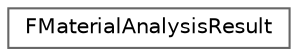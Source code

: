 digraph "Graphical Class Hierarchy"
{
 // INTERACTIVE_SVG=YES
 // LATEX_PDF_SIZE
  bgcolor="transparent";
  edge [fontname=Helvetica,fontsize=10,labelfontname=Helvetica,labelfontsize=10];
  node [fontname=Helvetica,fontsize=10,shape=box,height=0.2,width=0.4];
  rankdir="LR";
  Node0 [id="Node000000",label="FMaterialAnalysisResult",height=0.2,width=0.4,color="grey40", fillcolor="white", style="filled",URL="$dd/d81/structFMaterialAnalysisResult.html",tooltip="Holds data about what is used in the shader graph of a specific material property or custom output."];
}
